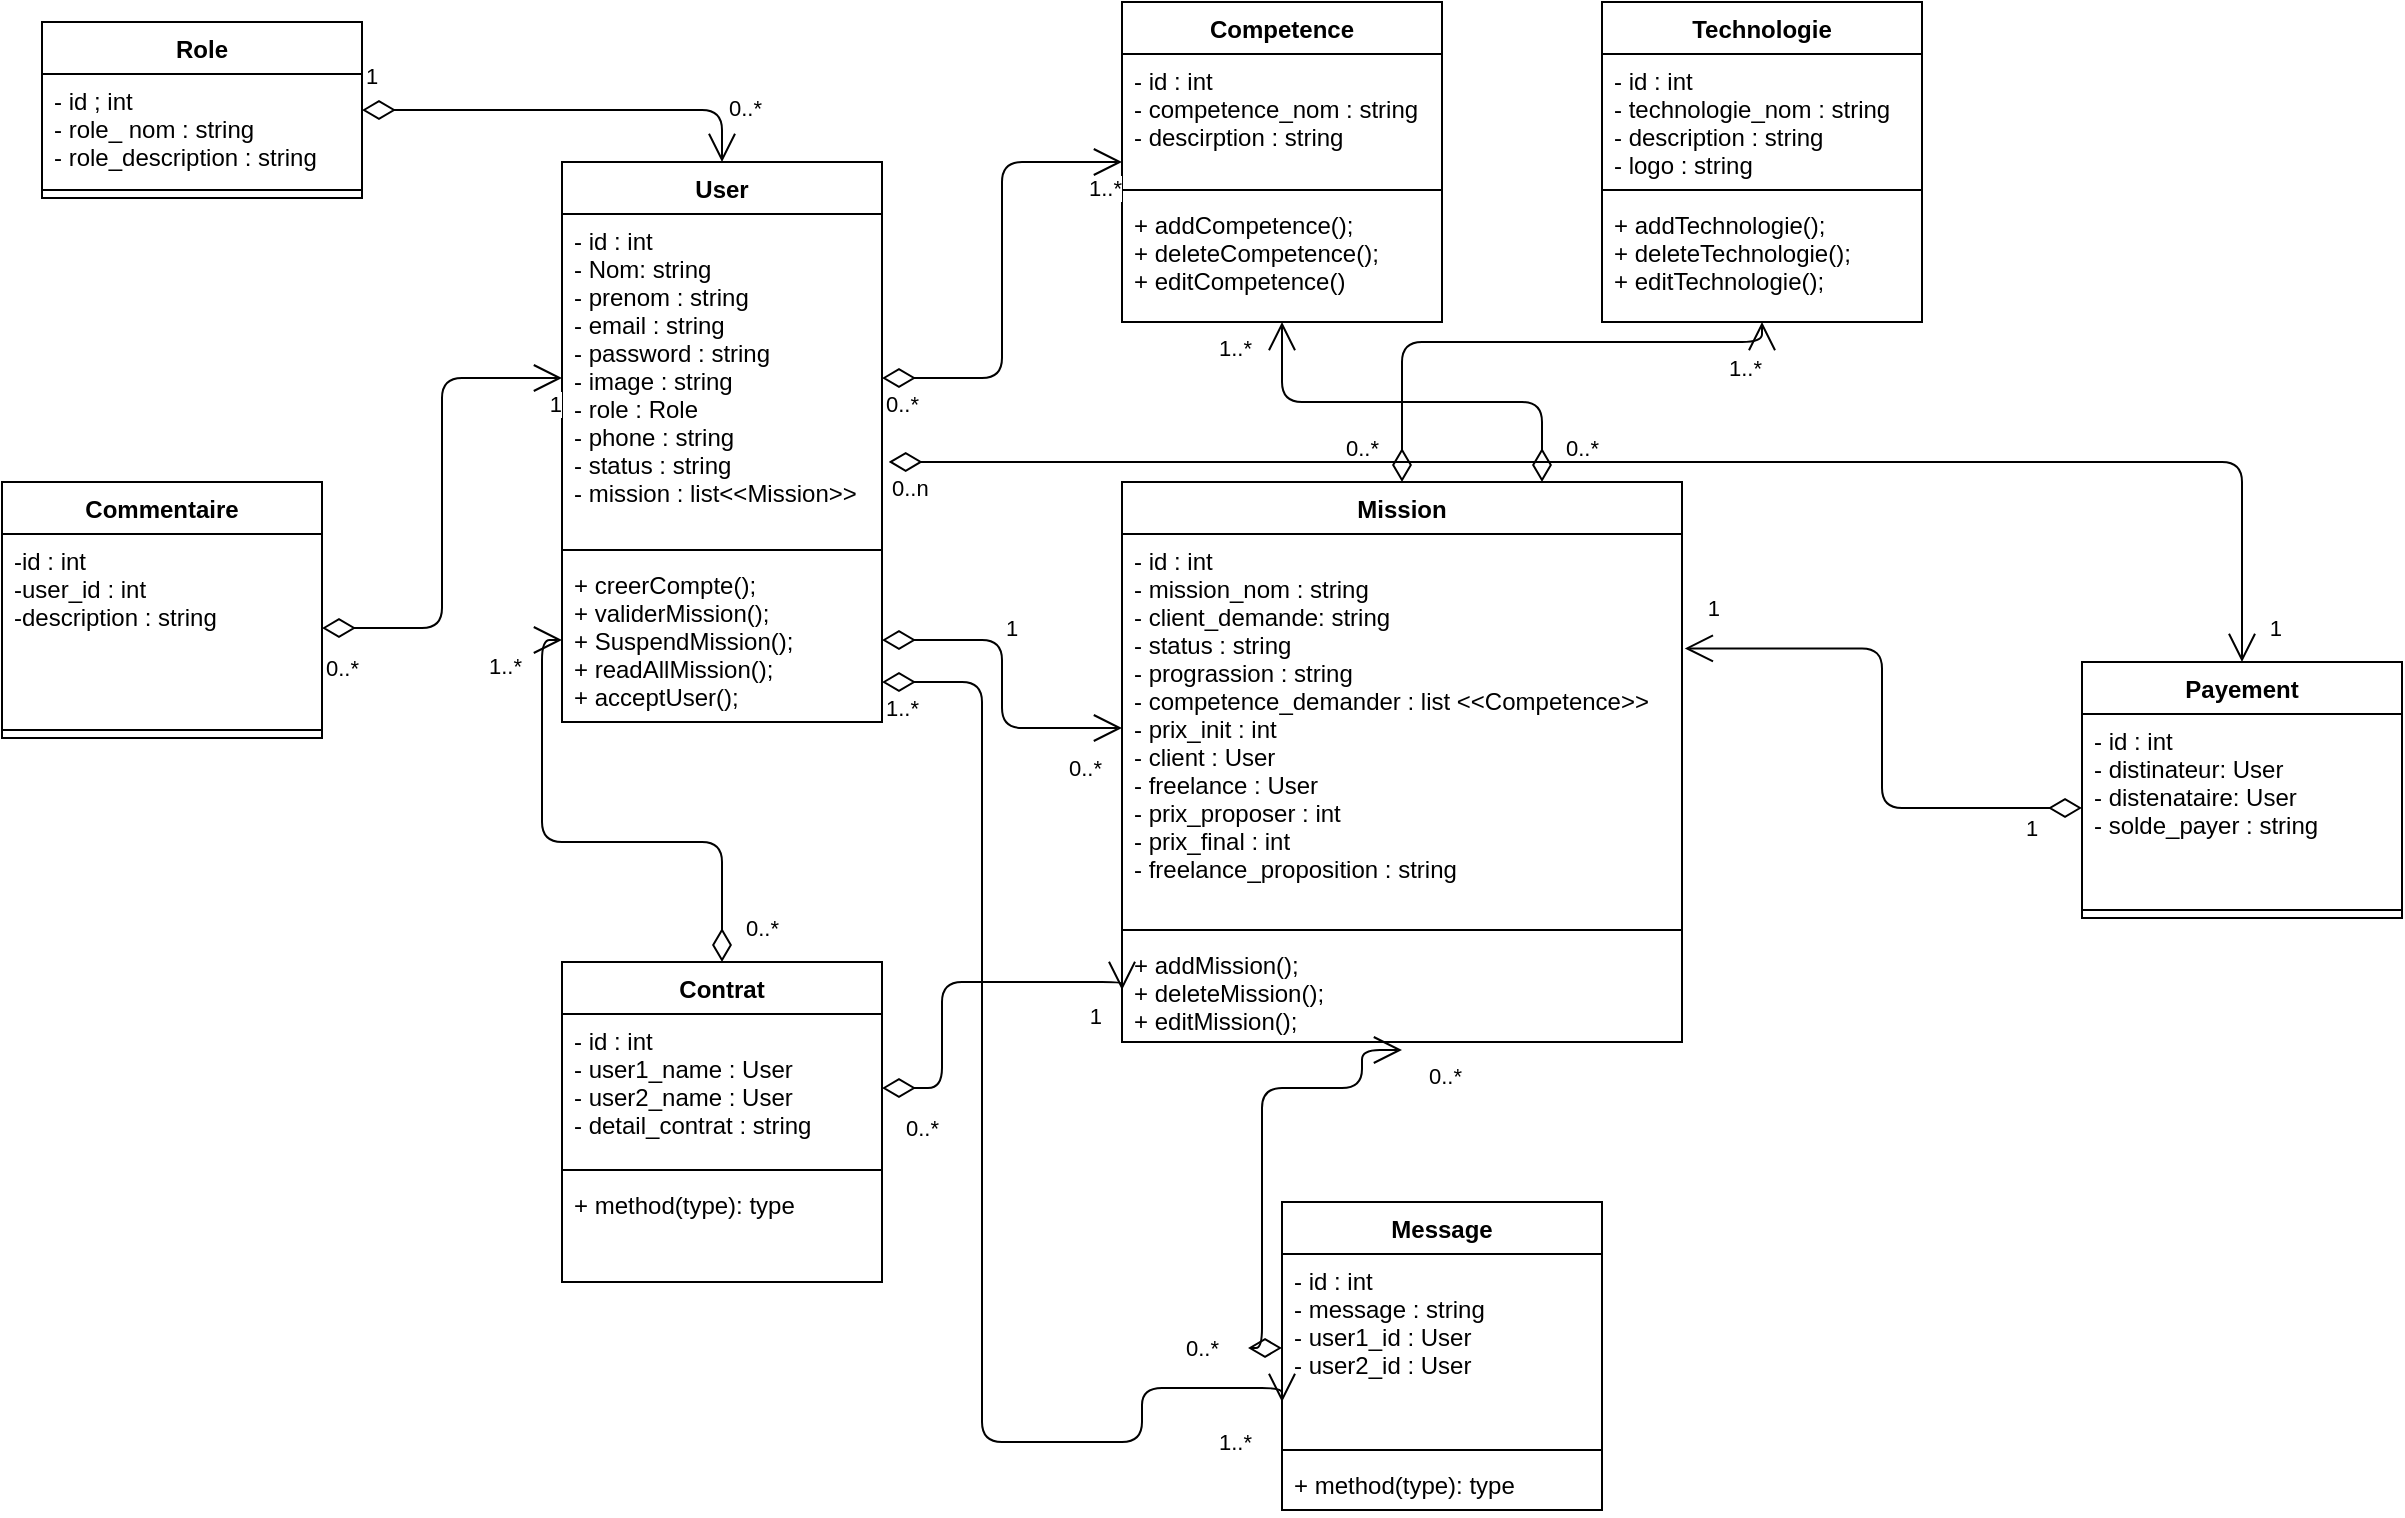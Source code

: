 <mxfile>
    <diagram id="Qqv7eVRzr71uiErlLNHi" name="Page-1">
        <mxGraphModel dx="2534" dy="804" grid="1" gridSize="10" guides="1" tooltips="1" connect="1" arrows="1" fold="1" page="1" pageScale="1" pageWidth="850" pageHeight="1100" math="0" shadow="0">
            <root>
                <mxCell id="0"/>
                <mxCell id="1" parent="0"/>
                <mxCell id="2" value="User" style="swimlane;fontStyle=1;align=center;verticalAlign=top;childLayout=stackLayout;horizontal=1;startSize=26;horizontalStack=0;resizeParent=1;resizeParentMax=0;resizeLast=0;collapsible=1;marginBottom=0;" parent="1" vertex="1">
                    <mxGeometry x="80" y="120" width="160" height="280" as="geometry"/>
                </mxCell>
                <mxCell id="3" value="- id : int&#10;- Nom: string&#10;- prenom : string&#10;- email : string&#10;- password : string&#10;- image : string&#10;- role : Role &#10;- phone : string&#10;- status : string&#10;- mission : list&lt;&lt;Mission&gt;&gt;&#10;&#10;" style="text;strokeColor=none;fillColor=none;align=left;verticalAlign=top;spacingLeft=4;spacingRight=4;overflow=hidden;rotatable=0;points=[[0,0.5],[1,0.5]];portConstraint=eastwest;" parent="2" vertex="1">
                    <mxGeometry y="26" width="160" height="164" as="geometry"/>
                </mxCell>
                <mxCell id="4" value="" style="line;strokeWidth=1;fillColor=none;align=left;verticalAlign=middle;spacingTop=-1;spacingLeft=3;spacingRight=3;rotatable=0;labelPosition=right;points=[];portConstraint=eastwest;strokeColor=inherit;" parent="2" vertex="1">
                    <mxGeometry y="190" width="160" height="8" as="geometry"/>
                </mxCell>
                <mxCell id="5" value="+ creerCompte();&#10;+ validerMission();&#10;+ SuspendMission();&#10;+ readAllMission();&#10;+ acceptUser();" style="text;strokeColor=none;fillColor=none;align=left;verticalAlign=top;spacingLeft=4;spacingRight=4;overflow=hidden;rotatable=0;points=[[0,0.5],[1,0.5]];portConstraint=eastwest;" parent="2" vertex="1">
                    <mxGeometry y="198" width="160" height="82" as="geometry"/>
                </mxCell>
                <mxCell id="6" value="Role" style="swimlane;fontStyle=1;align=center;verticalAlign=top;childLayout=stackLayout;horizontal=1;startSize=26;horizontalStack=0;resizeParent=1;resizeParentMax=0;resizeLast=0;collapsible=1;marginBottom=0;" parent="1" vertex="1">
                    <mxGeometry x="-180" y="50" width="160" height="88" as="geometry"/>
                </mxCell>
                <mxCell id="7" value="- id ; int &#10;- role_ nom : string&#10;- role_description : string" style="text;strokeColor=none;fillColor=none;align=left;verticalAlign=top;spacingLeft=4;spacingRight=4;overflow=hidden;rotatable=0;points=[[0,0.5],[1,0.5]];portConstraint=eastwest;" parent="6" vertex="1">
                    <mxGeometry y="26" width="160" height="54" as="geometry"/>
                </mxCell>
                <mxCell id="8" value="" style="line;strokeWidth=1;fillColor=none;align=left;verticalAlign=middle;spacingTop=-1;spacingLeft=3;spacingRight=3;rotatable=0;labelPosition=right;points=[];portConstraint=eastwest;strokeColor=inherit;" parent="6" vertex="1">
                    <mxGeometry y="80" width="160" height="8" as="geometry"/>
                </mxCell>
                <mxCell id="10" value="Mission" style="swimlane;fontStyle=1;align=center;verticalAlign=top;childLayout=stackLayout;horizontal=1;startSize=26;horizontalStack=0;resizeParent=1;resizeParentMax=0;resizeLast=0;collapsible=1;marginBottom=0;" parent="1" vertex="1">
                    <mxGeometry x="360" y="280" width="280" height="280" as="geometry"/>
                </mxCell>
                <mxCell id="11" value="- id : int &#10;- mission_nom : string&#10;- client_demande: string&#10;- status : string&#10;- prograssion : string&#10;- competence_demander : list &lt;&lt;Competence&gt;&gt;&#10;- prix_init : int&#10;- client : User&#10;- freelance : User&#10;- prix_proposer : int&#10;- prix_final : int&#10;- freelance_proposition : string" style="text;strokeColor=none;fillColor=none;align=left;verticalAlign=top;spacingLeft=4;spacingRight=4;overflow=hidden;rotatable=0;points=[[0,0.5],[1,0.5]];portConstraint=eastwest;" parent="10" vertex="1">
                    <mxGeometry y="26" width="280" height="194" as="geometry"/>
                </mxCell>
                <mxCell id="12" value="" style="line;strokeWidth=1;fillColor=none;align=left;verticalAlign=middle;spacingTop=-1;spacingLeft=3;spacingRight=3;rotatable=0;labelPosition=right;points=[];portConstraint=eastwest;strokeColor=inherit;" parent="10" vertex="1">
                    <mxGeometry y="220" width="280" height="8" as="geometry"/>
                </mxCell>
                <mxCell id="13" value="+ addMission();&#10;+ deleteMission();&#10;+ editMission();" style="text;strokeColor=none;fillColor=none;align=left;verticalAlign=top;spacingLeft=4;spacingRight=4;overflow=hidden;rotatable=0;points=[[0,0.5],[1,0.5]];portConstraint=eastwest;" parent="10" vertex="1">
                    <mxGeometry y="228" width="280" height="52" as="geometry"/>
                </mxCell>
                <mxCell id="14" value="Competence" style="swimlane;fontStyle=1;align=center;verticalAlign=top;childLayout=stackLayout;horizontal=1;startSize=26;horizontalStack=0;resizeParent=1;resizeParentMax=0;resizeLast=0;collapsible=1;marginBottom=0;" parent="1" vertex="1">
                    <mxGeometry x="360" y="40" width="160" height="160" as="geometry">
                        <mxRectangle x="360" y="40" width="110" height="30" as="alternateBounds"/>
                    </mxGeometry>
                </mxCell>
                <mxCell id="15" value="- id : int&#10;- competence_nom : string&#10;- descirption : string" style="text;strokeColor=none;fillColor=none;align=left;verticalAlign=top;spacingLeft=4;spacingRight=4;overflow=hidden;rotatable=0;points=[[0,0.5],[1,0.5]];portConstraint=eastwest;" parent="14" vertex="1">
                    <mxGeometry y="26" width="160" height="64" as="geometry"/>
                </mxCell>
                <mxCell id="16" value="" style="line;strokeWidth=1;fillColor=none;align=left;verticalAlign=middle;spacingTop=-1;spacingLeft=3;spacingRight=3;rotatable=0;labelPosition=right;points=[];portConstraint=eastwest;strokeColor=inherit;" parent="14" vertex="1">
                    <mxGeometry y="90" width="160" height="8" as="geometry"/>
                </mxCell>
                <mxCell id="20" value="+ addCompetence();&#10;+ deleteCompetence();&#10;+ editCompetence()" style="text;strokeColor=none;fillColor=none;align=left;verticalAlign=top;spacingLeft=4;spacingRight=4;overflow=hidden;rotatable=0;points=[[0,0.5],[1,0.5]];portConstraint=eastwest;" parent="14" vertex="1">
                    <mxGeometry y="98" width="160" height="62" as="geometry"/>
                </mxCell>
                <mxCell id="22" value="Technologie" style="swimlane;fontStyle=1;align=center;verticalAlign=top;childLayout=stackLayout;horizontal=1;startSize=26;horizontalStack=0;resizeParent=1;resizeParentMax=0;resizeLast=0;collapsible=1;marginBottom=0;" parent="1" vertex="1">
                    <mxGeometry x="600" y="40" width="160" height="160" as="geometry"/>
                </mxCell>
                <mxCell id="23" value="- id : int &#10;- technologie_nom : string&#10;- description : string &#10;- logo : string" style="text;strokeColor=none;fillColor=none;align=left;verticalAlign=top;spacingLeft=4;spacingRight=4;overflow=hidden;rotatable=0;points=[[0,0.5],[1,0.5]];portConstraint=eastwest;" parent="22" vertex="1">
                    <mxGeometry y="26" width="160" height="64" as="geometry"/>
                </mxCell>
                <mxCell id="24" value="" style="line;strokeWidth=1;fillColor=none;align=left;verticalAlign=middle;spacingTop=-1;spacingLeft=3;spacingRight=3;rotatable=0;labelPosition=right;points=[];portConstraint=eastwest;strokeColor=inherit;" parent="22" vertex="1">
                    <mxGeometry y="90" width="160" height="8" as="geometry"/>
                </mxCell>
                <mxCell id="25" value="+ addTechnologie();&#10;+ deleteTechnologie();&#10;+ editTechnologie();" style="text;strokeColor=none;fillColor=none;align=left;verticalAlign=top;spacingLeft=4;spacingRight=4;overflow=hidden;rotatable=0;points=[[0,0.5],[1,0.5]];portConstraint=eastwest;" parent="22" vertex="1">
                    <mxGeometry y="98" width="160" height="62" as="geometry"/>
                </mxCell>
                <mxCell id="26" value="" style="endArrow=open;html=1;endSize=12;startArrow=diamondThin;startSize=14;startFill=0;edgeStyle=orthogonalEdgeStyle;exitX=1;exitY=0.5;exitDx=0;exitDy=0;" parent="1" source="3" target="14" edge="1">
                    <mxGeometry relative="1" as="geometry">
                        <mxPoint x="340" y="310" as="sourcePoint"/>
                        <mxPoint x="500" y="310" as="targetPoint"/>
                    </mxGeometry>
                </mxCell>
                <mxCell id="27" value="0..*" style="edgeLabel;resizable=0;html=1;align=left;verticalAlign=top;" parent="26" connectable="0" vertex="1">
                    <mxGeometry x="-1" relative="1" as="geometry"/>
                </mxCell>
                <mxCell id="28" value="1..*" style="edgeLabel;resizable=0;html=1;align=right;verticalAlign=top;" parent="26" connectable="0" vertex="1">
                    <mxGeometry x="1" relative="1" as="geometry"/>
                </mxCell>
                <mxCell id="33" value="" style="endArrow=open;html=1;endSize=12;startArrow=diamondThin;startSize=14;startFill=0;edgeStyle=orthogonalEdgeStyle;entryX=0.5;entryY=0;entryDx=0;entryDy=0;" parent="1" source="6" target="2" edge="1">
                    <mxGeometry relative="1" as="geometry">
                        <mxPoint x="340" y="310" as="sourcePoint"/>
                        <mxPoint x="500" y="310" as="targetPoint"/>
                    </mxGeometry>
                </mxCell>
                <mxCell id="34" value="1" style="edgeLabel;resizable=0;html=1;align=left;verticalAlign=top;" parent="33" connectable="0" vertex="1">
                    <mxGeometry x="-1" relative="1" as="geometry">
                        <mxPoint y="-30" as="offset"/>
                    </mxGeometry>
                </mxCell>
                <mxCell id="35" value="0..*" style="edgeLabel;resizable=0;html=1;align=right;verticalAlign=top;" parent="33" connectable="0" vertex="1">
                    <mxGeometry x="1" relative="1" as="geometry">
                        <mxPoint x="20" y="-40" as="offset"/>
                    </mxGeometry>
                </mxCell>
                <mxCell id="36" value="" style="endArrow=open;html=1;endSize=12;startArrow=diamondThin;startSize=14;startFill=0;edgeStyle=orthogonalEdgeStyle;exitX=1;exitY=0.5;exitDx=0;exitDy=0;" parent="1" source="5" target="11" edge="1">
                    <mxGeometry relative="1" as="geometry">
                        <mxPoint x="420" y="280" as="sourcePoint"/>
                        <mxPoint x="580" y="280" as="targetPoint"/>
                    </mxGeometry>
                </mxCell>
                <mxCell id="37" value="1" style="edgeLabel;resizable=0;html=1;align=left;verticalAlign=top;" parent="36" connectable="0" vertex="1">
                    <mxGeometry x="-1" relative="1" as="geometry">
                        <mxPoint x="60" y="-19" as="offset"/>
                    </mxGeometry>
                </mxCell>
                <mxCell id="38" value="0..*" style="edgeLabel;resizable=0;html=1;align=right;verticalAlign=top;" parent="36" connectable="0" vertex="1">
                    <mxGeometry x="1" relative="1" as="geometry">
                        <mxPoint x="-10" y="7" as="offset"/>
                    </mxGeometry>
                </mxCell>
                <mxCell id="39" value="" style="endArrow=open;html=1;endSize=12;startArrow=diamondThin;startSize=14;startFill=0;edgeStyle=orthogonalEdgeStyle;" parent="1" source="10" target="25" edge="1">
                    <mxGeometry relative="1" as="geometry">
                        <mxPoint x="480" y="270" as="sourcePoint"/>
                        <mxPoint x="640" y="270" as="targetPoint"/>
                        <Array as="points">
                            <mxPoint x="500" y="210"/>
                            <mxPoint x="680" y="210"/>
                        </Array>
                    </mxGeometry>
                </mxCell>
                <mxCell id="40" value="0..*" style="edgeLabel;resizable=0;html=1;align=left;verticalAlign=top;" parent="39" connectable="0" vertex="1">
                    <mxGeometry x="-1" relative="1" as="geometry">
                        <mxPoint x="-30" y="-30" as="offset"/>
                    </mxGeometry>
                </mxCell>
                <mxCell id="41" value="1..*" style="edgeLabel;resizable=0;html=1;align=right;verticalAlign=top;" parent="39" connectable="0" vertex="1">
                    <mxGeometry x="1" relative="1" as="geometry">
                        <mxPoint y="10" as="offset"/>
                    </mxGeometry>
                </mxCell>
                <mxCell id="42" value="" style="endArrow=open;html=1;endSize=12;startArrow=diamondThin;startSize=14;startFill=0;edgeStyle=orthogonalEdgeStyle;exitX=0.75;exitY=0;exitDx=0;exitDy=0;" parent="1" source="10" target="14" edge="1">
                    <mxGeometry relative="1" as="geometry">
                        <mxPoint x="480" y="270" as="sourcePoint"/>
                        <mxPoint x="640" y="270" as="targetPoint"/>
                    </mxGeometry>
                </mxCell>
                <mxCell id="43" value="0..*" style="edgeLabel;resizable=0;html=1;align=left;verticalAlign=top;" parent="42" connectable="0" vertex="1">
                    <mxGeometry x="-1" relative="1" as="geometry">
                        <mxPoint x="10" y="-30" as="offset"/>
                    </mxGeometry>
                </mxCell>
                <mxCell id="44" value="1..*" style="edgeLabel;resizable=0;html=1;align=right;verticalAlign=top;" parent="42" connectable="0" vertex="1">
                    <mxGeometry x="1" relative="1" as="geometry">
                        <mxPoint x="-15" as="offset"/>
                    </mxGeometry>
                </mxCell>
                <mxCell id="45" value="Commentaire" style="swimlane;fontStyle=1;align=center;verticalAlign=top;childLayout=stackLayout;horizontal=1;startSize=26;horizontalStack=0;resizeParent=1;resizeParentMax=0;resizeLast=0;collapsible=1;marginBottom=0;" vertex="1" parent="1">
                    <mxGeometry x="-200" y="280" width="160" height="128" as="geometry"/>
                </mxCell>
                <mxCell id="46" value="-id : int&#10;-user_id : int&#10;-description : string " style="text;strokeColor=none;fillColor=none;align=left;verticalAlign=top;spacingLeft=4;spacingRight=4;overflow=hidden;rotatable=0;points=[[0,0.5],[1,0.5]];portConstraint=eastwest;" vertex="1" parent="45">
                    <mxGeometry y="26" width="160" height="94" as="geometry"/>
                </mxCell>
                <mxCell id="47" value="" style="line;strokeWidth=1;fillColor=none;align=left;verticalAlign=middle;spacingTop=-1;spacingLeft=3;spacingRight=3;rotatable=0;labelPosition=right;points=[];portConstraint=eastwest;strokeColor=inherit;" vertex="1" parent="45">
                    <mxGeometry y="120" width="160" height="8" as="geometry"/>
                </mxCell>
                <mxCell id="49" value="Message" style="swimlane;fontStyle=1;align=center;verticalAlign=top;childLayout=stackLayout;horizontal=1;startSize=26;horizontalStack=0;resizeParent=1;resizeParentMax=0;resizeLast=0;collapsible=1;marginBottom=0;" vertex="1" parent="1">
                    <mxGeometry x="440" y="640" width="160" height="154" as="geometry"/>
                </mxCell>
                <mxCell id="50" value="- id : int&#10;- message : string&#10;- user1_id : User&#10;- user2_id : User" style="text;strokeColor=none;fillColor=none;align=left;verticalAlign=top;spacingLeft=4;spacingRight=4;overflow=hidden;rotatable=0;points=[[0,0.5],[1,0.5]];portConstraint=eastwest;" vertex="1" parent="49">
                    <mxGeometry y="26" width="160" height="94" as="geometry"/>
                </mxCell>
                <mxCell id="51" value="" style="line;strokeWidth=1;fillColor=none;align=left;verticalAlign=middle;spacingTop=-1;spacingLeft=3;spacingRight=3;rotatable=0;labelPosition=right;points=[];portConstraint=eastwest;strokeColor=inherit;" vertex="1" parent="49">
                    <mxGeometry y="120" width="160" height="8" as="geometry"/>
                </mxCell>
                <mxCell id="52" value="+ method(type): type" style="text;strokeColor=none;fillColor=none;align=left;verticalAlign=top;spacingLeft=4;spacingRight=4;overflow=hidden;rotatable=0;points=[[0,0.5],[1,0.5]];portConstraint=eastwest;" vertex="1" parent="49">
                    <mxGeometry y="128" width="160" height="26" as="geometry"/>
                </mxCell>
                <mxCell id="53" value="" style="endArrow=open;html=1;endSize=12;startArrow=diamondThin;startSize=14;startFill=0;edgeStyle=orthogonalEdgeStyle;exitX=1;exitY=0.5;exitDx=0;exitDy=0;entryX=0;entryY=0.5;entryDx=0;entryDy=0;" edge="1" parent="1" source="46" target="3">
                    <mxGeometry relative="1" as="geometry">
                        <mxPoint x="40" y="470" as="sourcePoint"/>
                        <mxPoint x="200" y="470" as="targetPoint"/>
                    </mxGeometry>
                </mxCell>
                <mxCell id="54" value="0..*" style="edgeLabel;resizable=0;html=1;align=left;verticalAlign=top;" connectable="0" vertex="1" parent="53">
                    <mxGeometry x="-1" relative="1" as="geometry">
                        <mxPoint y="7" as="offset"/>
                    </mxGeometry>
                </mxCell>
                <mxCell id="55" value="1" style="edgeLabel;resizable=0;html=1;align=right;verticalAlign=top;" connectable="0" vertex="1" parent="53">
                    <mxGeometry x="1" relative="1" as="geometry"/>
                </mxCell>
                <mxCell id="57" value="" style="endArrow=open;html=1;endSize=12;startArrow=diamondThin;startSize=14;startFill=0;edgeStyle=orthogonalEdgeStyle;" edge="1" parent="1" source="50">
                    <mxGeometry x="0.091" y="-27" relative="1" as="geometry">
                        <mxPoint x="560" y="726" as="sourcePoint"/>
                        <mxPoint x="500" y="564" as="targetPoint"/>
                        <Array as="points">
                            <mxPoint x="430" y="713"/>
                            <mxPoint x="430" y="583"/>
                            <mxPoint x="480" y="583"/>
                            <mxPoint x="480" y="564"/>
                        </Array>
                        <mxPoint as="offset"/>
                    </mxGeometry>
                </mxCell>
                <mxCell id="58" value="0..*" style="edgeLabel;resizable=0;html=1;align=left;verticalAlign=top;" connectable="0" vertex="1" parent="57">
                    <mxGeometry x="-1" relative="1" as="geometry">
                        <mxPoint x="-50" y="-13" as="offset"/>
                    </mxGeometry>
                </mxCell>
                <mxCell id="59" value="0..*" style="edgeLabel;resizable=0;html=1;align=right;verticalAlign=top;" connectable="0" vertex="1" parent="57">
                    <mxGeometry x="1" relative="1" as="geometry">
                        <mxPoint x="30" as="offset"/>
                    </mxGeometry>
                </mxCell>
                <mxCell id="60" value="Contrat" style="swimlane;fontStyle=1;align=center;verticalAlign=top;childLayout=stackLayout;horizontal=1;startSize=26;horizontalStack=0;resizeParent=1;resizeParentMax=0;resizeLast=0;collapsible=1;marginBottom=0;" vertex="1" parent="1">
                    <mxGeometry x="80" y="520" width="160" height="160" as="geometry"/>
                </mxCell>
                <mxCell id="61" value="- id : int&#10;- user1_name : User&#10;- user2_name : User&#10;- detail_contrat : string" style="text;strokeColor=none;fillColor=none;align=left;verticalAlign=top;spacingLeft=4;spacingRight=4;overflow=hidden;rotatable=0;points=[[0,0.5],[1,0.5]];portConstraint=eastwest;" vertex="1" parent="60">
                    <mxGeometry y="26" width="160" height="74" as="geometry"/>
                </mxCell>
                <mxCell id="62" value="" style="line;strokeWidth=1;fillColor=none;align=left;verticalAlign=middle;spacingTop=-1;spacingLeft=3;spacingRight=3;rotatable=0;labelPosition=right;points=[];portConstraint=eastwest;strokeColor=inherit;" vertex="1" parent="60">
                    <mxGeometry y="100" width="160" height="8" as="geometry"/>
                </mxCell>
                <mxCell id="63" value="+ method(type): type" style="text;strokeColor=none;fillColor=none;align=left;verticalAlign=top;spacingLeft=4;spacingRight=4;overflow=hidden;rotatable=0;points=[[0,0.5],[1,0.5]];portConstraint=eastwest;" vertex="1" parent="60">
                    <mxGeometry y="108" width="160" height="52" as="geometry"/>
                </mxCell>
                <mxCell id="64" value="" style="endArrow=open;html=1;endSize=12;startArrow=diamondThin;startSize=14;startFill=0;edgeStyle=orthogonalEdgeStyle;exitX=0.5;exitY=0;exitDx=0;exitDy=0;entryX=0;entryY=0.5;entryDx=0;entryDy=0;" edge="1" parent="1" source="60" target="5">
                    <mxGeometry relative="1" as="geometry">
                        <mxPoint x="100" y="480" as="sourcePoint"/>
                        <mxPoint x="260" y="480" as="targetPoint"/>
                    </mxGeometry>
                </mxCell>
                <mxCell id="65" value="0..*" style="edgeLabel;resizable=0;html=1;align=left;verticalAlign=top;" connectable="0" vertex="1" parent="64">
                    <mxGeometry x="-1" relative="1" as="geometry">
                        <mxPoint x="10" y="-30" as="offset"/>
                    </mxGeometry>
                </mxCell>
                <mxCell id="66" value="1..*" style="edgeLabel;resizable=0;html=1;align=right;verticalAlign=top;" connectable="0" vertex="1" parent="64">
                    <mxGeometry x="1" relative="1" as="geometry">
                        <mxPoint x="-20" as="offset"/>
                    </mxGeometry>
                </mxCell>
                <mxCell id="67" value="Payement" style="swimlane;fontStyle=1;align=center;verticalAlign=top;childLayout=stackLayout;horizontal=1;startSize=26;horizontalStack=0;resizeParent=1;resizeParentMax=0;resizeLast=0;collapsible=1;marginBottom=0;" vertex="1" parent="1">
                    <mxGeometry x="840" y="370" width="160" height="128" as="geometry"/>
                </mxCell>
                <mxCell id="68" value="- id : int&#10;- distinateur: User&#10;- distenataire: User&#10;- solde_payer : string" style="text;strokeColor=none;fillColor=none;align=left;verticalAlign=top;spacingLeft=4;spacingRight=4;overflow=hidden;rotatable=0;points=[[0,0.5],[1,0.5]];portConstraint=eastwest;" vertex="1" parent="67">
                    <mxGeometry y="26" width="160" height="94" as="geometry"/>
                </mxCell>
                <mxCell id="69" value="" style="line;strokeWidth=1;fillColor=none;align=left;verticalAlign=middle;spacingTop=-1;spacingLeft=3;spacingRight=3;rotatable=0;labelPosition=right;points=[];portConstraint=eastwest;strokeColor=inherit;" vertex="1" parent="67">
                    <mxGeometry y="120" width="160" height="8" as="geometry"/>
                </mxCell>
                <mxCell id="71" value="" style="endArrow=open;html=1;endSize=12;startArrow=diamondThin;startSize=14;startFill=0;edgeStyle=orthogonalEdgeStyle;entryX=1.005;entryY=0.295;entryDx=0;entryDy=0;entryPerimeter=0;" edge="1" parent="1" source="68" target="11">
                    <mxGeometry relative="1" as="geometry">
                        <mxPoint x="530" y="330" as="sourcePoint"/>
                        <mxPoint x="690" y="330" as="targetPoint"/>
                    </mxGeometry>
                </mxCell>
                <mxCell id="72" value="1" style="edgeLabel;resizable=0;html=1;align=left;verticalAlign=top;" connectable="0" vertex="1" parent="71">
                    <mxGeometry x="-1" relative="1" as="geometry">
                        <mxPoint x="-30" y="-3" as="offset"/>
                    </mxGeometry>
                </mxCell>
                <mxCell id="73" value="1" style="edgeLabel;resizable=0;html=1;align=right;verticalAlign=top;" connectable="0" vertex="1" parent="71">
                    <mxGeometry x="1" relative="1" as="geometry">
                        <mxPoint x="18" y="-33" as="offset"/>
                    </mxGeometry>
                </mxCell>
                <mxCell id="74" value="" style="endArrow=open;html=1;endSize=12;startArrow=diamondThin;startSize=14;startFill=0;edgeStyle=orthogonalEdgeStyle;entryX=0.5;entryY=0;entryDx=0;entryDy=0;exitX=1.021;exitY=0.756;exitDx=0;exitDy=0;exitPerimeter=0;" edge="1" parent="1" source="3" target="67">
                    <mxGeometry relative="1" as="geometry">
                        <mxPoint x="260" y="270" as="sourcePoint"/>
                        <mxPoint x="560" y="420" as="targetPoint"/>
                    </mxGeometry>
                </mxCell>
                <mxCell id="75" value="0..n" style="edgeLabel;resizable=0;html=1;align=left;verticalAlign=top;" connectable="0" vertex="1" parent="74">
                    <mxGeometry x="-1" relative="1" as="geometry"/>
                </mxCell>
                <mxCell id="76" value="1" style="edgeLabel;resizable=0;html=1;align=right;verticalAlign=top;" connectable="0" vertex="1" parent="74">
                    <mxGeometry x="1" relative="1" as="geometry">
                        <mxPoint x="20" y="-30" as="offset"/>
                    </mxGeometry>
                </mxCell>
                <mxCell id="77" value="" style="endArrow=open;html=1;endSize=12;startArrow=diamondThin;startSize=14;startFill=0;edgeStyle=orthogonalEdgeStyle;exitX=1;exitY=0.5;exitDx=0;exitDy=0;entryX=0;entryY=0.5;entryDx=0;entryDy=0;" edge="1" parent="1" source="61" target="13">
                    <mxGeometry relative="1" as="geometry">
                        <mxPoint x="400" y="440" as="sourcePoint"/>
                        <mxPoint x="350" y="530" as="targetPoint"/>
                        <Array as="points">
                            <mxPoint x="270" y="583"/>
                            <mxPoint x="270" y="530"/>
                        </Array>
                    </mxGeometry>
                </mxCell>
                <mxCell id="78" value="0..*" style="edgeLabel;resizable=0;html=1;align=left;verticalAlign=top;" connectable="0" vertex="1" parent="77">
                    <mxGeometry x="-1" relative="1" as="geometry">
                        <mxPoint x="10" y="7" as="offset"/>
                    </mxGeometry>
                </mxCell>
                <mxCell id="79" value="1" style="edgeLabel;resizable=0;html=1;align=right;verticalAlign=top;" connectable="0" vertex="1" parent="77">
                    <mxGeometry x="1" relative="1" as="geometry">
                        <mxPoint x="-10" as="offset"/>
                    </mxGeometry>
                </mxCell>
                <mxCell id="80" value="" style="endArrow=open;html=1;endSize=12;startArrow=diamondThin;startSize=14;startFill=0;edgeStyle=orthogonalEdgeStyle;entryX=0;entryY=0.787;entryDx=0;entryDy=0;entryPerimeter=0;" edge="1" parent="1" target="50">
                    <mxGeometry relative="1" as="geometry">
                        <mxPoint x="240" y="380" as="sourcePoint"/>
                        <mxPoint x="420" y="733" as="targetPoint"/>
                        <Array as="points">
                            <mxPoint x="290" y="380"/>
                            <mxPoint x="290" y="760"/>
                            <mxPoint x="370" y="760"/>
                            <mxPoint x="370" y="733"/>
                            <mxPoint x="440" y="733"/>
                        </Array>
                    </mxGeometry>
                </mxCell>
                <mxCell id="81" value="1..*" style="edgeLabel;resizable=0;html=1;align=left;verticalAlign=top;" connectable="0" vertex="1" parent="80">
                    <mxGeometry x="-1" relative="1" as="geometry">
                        <mxPoint as="offset"/>
                    </mxGeometry>
                </mxCell>
                <mxCell id="82" value="1..*" style="edgeLabel;resizable=0;html=1;align=right;verticalAlign=top;" connectable="0" vertex="1" parent="80">
                    <mxGeometry x="1" relative="1" as="geometry">
                        <mxPoint x="-15" y="7" as="offset"/>
                    </mxGeometry>
                </mxCell>
            </root>
        </mxGraphModel>
    </diagram>
</mxfile>